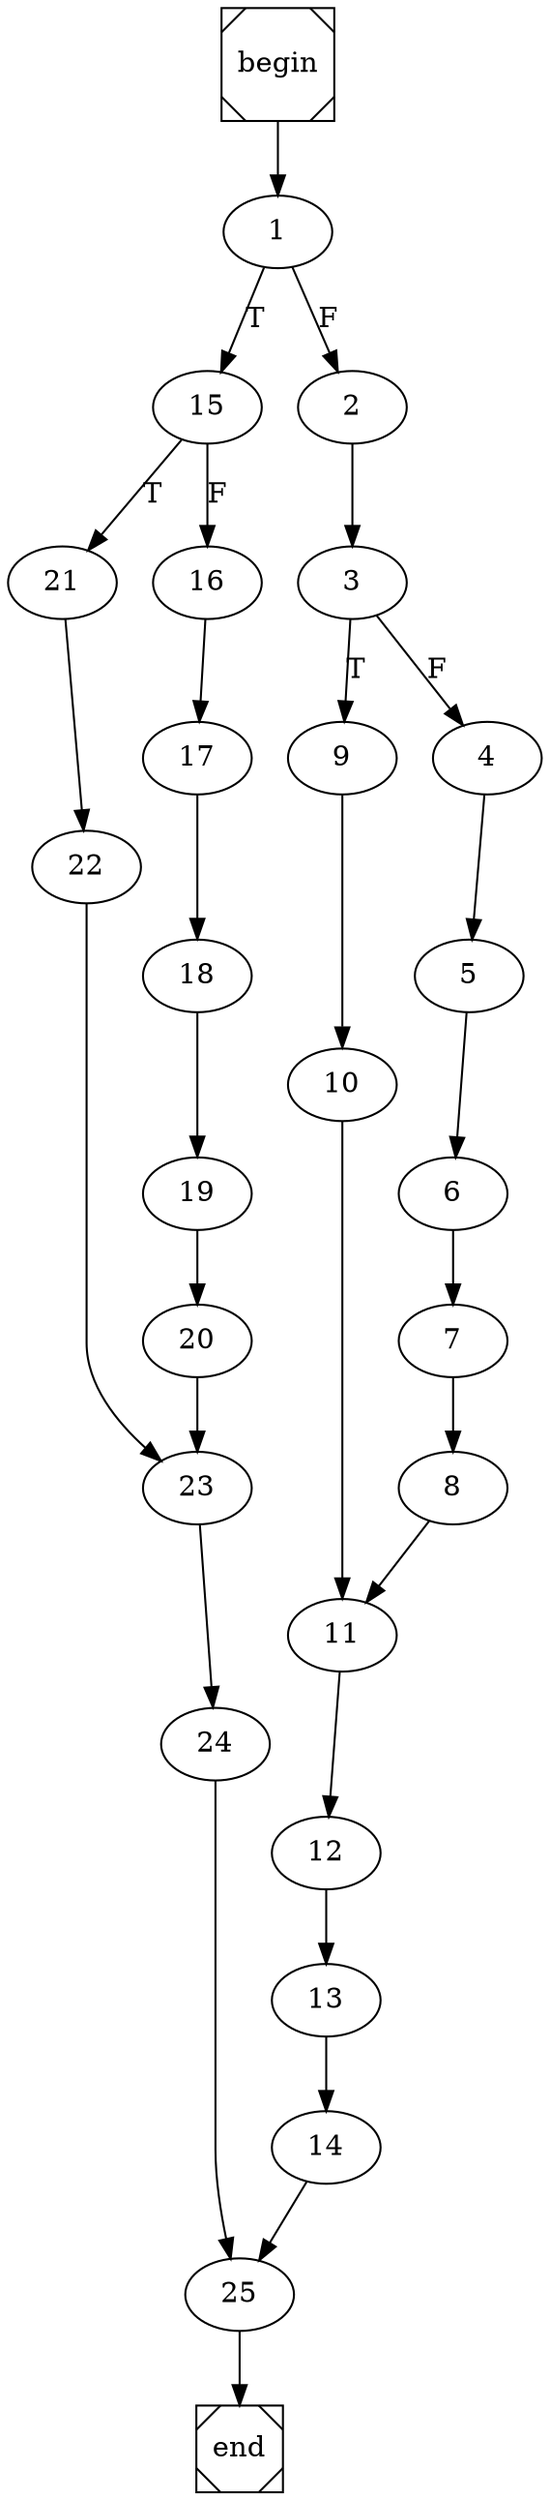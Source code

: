 digraph cfg {
	begin [shape=Msquare];
	end [shape=Msquare];
	begin -> 1;	1 -> 15[label=T];	1 -> 2[label=F];	2 -> 3;	3 -> 9[label=T];	3 -> 4[label=F];	4 -> 5;	5 -> 6;	6 -> 7;	7 -> 8;	8 -> 11;	9 -> 10;	10 -> 11;	11 -> 12;	12 -> 13;	13 -> 14;	14 -> 25;	15 -> 21[label=T];	15 -> 16[label=F];	16 -> 17;	17 -> 18;	18 -> 19;	19 -> 20;	20 -> 23;	21 -> 22;	22 -> 23;	23 -> 24;	24 -> 25;	25 -> end;}
